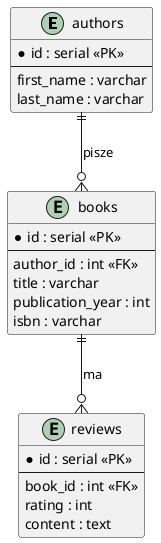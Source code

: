 @startuml

entity "authors" as authors {
  * id : serial <<PK>>
  --
  first_name : varchar
  last_name : varchar
}

entity "books" as books {
  * id : serial <<PK>>
  --
  author_id : int <<FK>>
  title : varchar
  publication_year : int
  isbn : varchar
}

authors ||--o{ books : "pisze"

entity "reviews" as reviews {
  * id : serial <<PK>>
  --
  book_id : int <<FK>>
  rating : int
  content : text
}

books ||--o{ reviews : "ma"

@enduml 